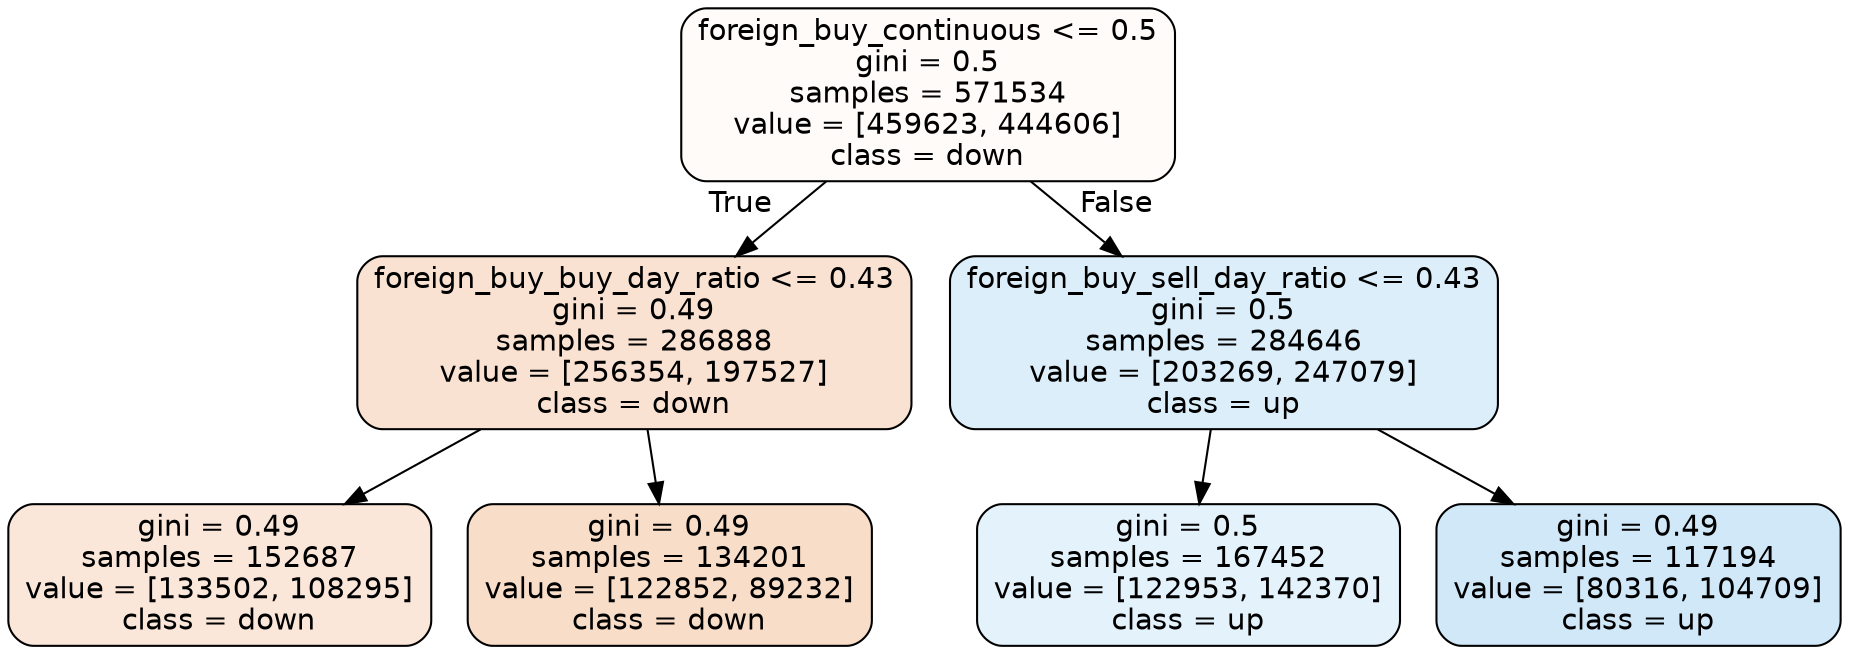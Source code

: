 digraph Tree {
node [shape=box, style="filled, rounded", color="black", fontname=helvetica] ;
edge [fontname=helvetica] ;
0 [label="foreign_buy_continuous <= 0.5\ngini = 0.5\nsamples = 571534\nvalue = [459623, 444606]\nclass = down", fillcolor="#fefbf9"] ;
1 [label="foreign_buy_buy_day_ratio <= 0.43\ngini = 0.49\nsamples = 286888\nvalue = [256354, 197527]\nclass = down", fillcolor="#f9e2d2"] ;
0 -> 1 [labeldistance=2.5, labelangle=45, headlabel="True"] ;
2 [label="gini = 0.49\nsamples = 152687\nvalue = [133502, 108295]\nclass = down", fillcolor="#fae7da"] ;
1 -> 2 ;
3 [label="gini = 0.49\nsamples = 134201\nvalue = [122852, 89232]\nclass = down", fillcolor="#f8ddc9"] ;
1 -> 3 ;
4 [label="foreign_buy_sell_day_ratio <= 0.43\ngini = 0.5\nsamples = 284646\nvalue = [203269, 247079]\nclass = up", fillcolor="#dceefa"] ;
0 -> 4 [labeldistance=2.5, labelangle=-45, headlabel="False"] ;
5 [label="gini = 0.5\nsamples = 167452\nvalue = [122953, 142370]\nclass = up", fillcolor="#e4f2fb"] ;
4 -> 5 ;
6 [label="gini = 0.49\nsamples = 117194\nvalue = [80316, 104709]\nclass = up", fillcolor="#d1e8f9"] ;
4 -> 6 ;
}